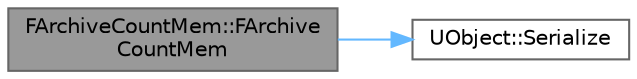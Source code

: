 digraph "FArchiveCountMem::FArchiveCountMem"
{
 // INTERACTIVE_SVG=YES
 // LATEX_PDF_SIZE
  bgcolor="transparent";
  edge [fontname=Helvetica,fontsize=10,labelfontname=Helvetica,labelfontsize=10];
  node [fontname=Helvetica,fontsize=10,shape=box,height=0.2,width=0.4];
  rankdir="LR";
  Node1 [id="Node000001",label="FArchiveCountMem::FArchive\lCountMem",height=0.2,width=0.4,color="gray40", fillcolor="grey60", style="filled", fontcolor="black",tooltip=" "];
  Node1 -> Node2 [id="edge1_Node000001_Node000002",color="steelblue1",style="solid",tooltip=" "];
  Node2 [id="Node000002",label="UObject::Serialize",height=0.2,width=0.4,color="grey40", fillcolor="white", style="filled",URL="$df/def/classUObject.html#ab15675bbdb377f92426c0a9d90cf0197",tooltip="Handles reading, writing, and reference collecting using FArchive."];
}
